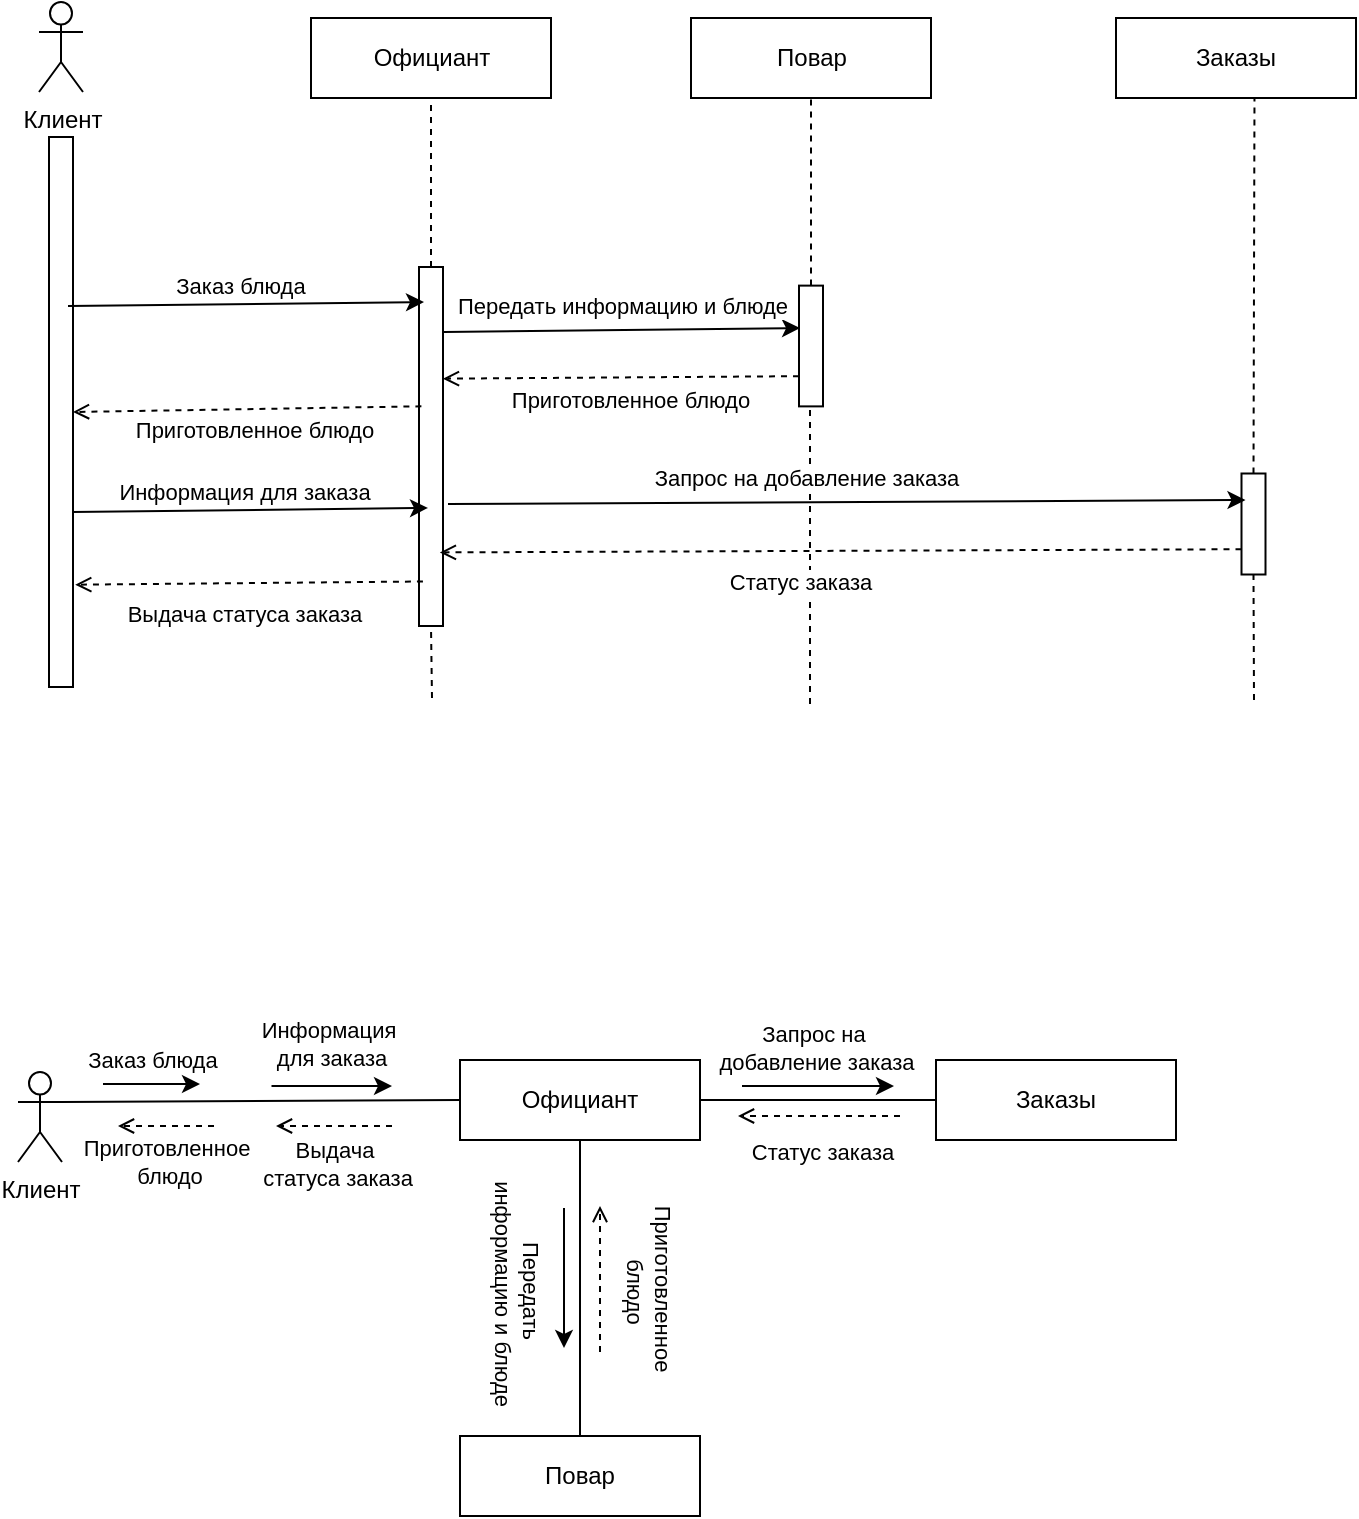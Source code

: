 <mxfile version="24.0.7" type="github">
  <diagram name="Страница — 1" id="fj6lrmXVxRB_4Peb10d_">
    <mxGraphModel dx="1392" dy="506" grid="0" gridSize="10" guides="1" tooltips="1" connect="1" arrows="1" fold="1" page="0" pageScale="1" pageWidth="827" pageHeight="1169" math="0" shadow="0">
      <root>
        <mxCell id="0" />
        <mxCell id="1" parent="0" />
        <mxCell id="rCWNc3j6BpbmJCndLFvj-28" value="" style="endArrow=none;dashed=1;html=1;rounded=0;entryX=0.5;entryY=1;entryDx=0;entryDy=0;" parent="1" edge="1">
          <mxGeometry width="50" height="50" relative="1" as="geometry">
            <mxPoint x="318" y="432" as="sourcePoint" />
            <mxPoint x="318" y="280" as="targetPoint" />
          </mxGeometry>
        </mxCell>
        <mxCell id="rCWNc3j6BpbmJCndLFvj-1" value="Официант" style="rounded=0;whiteSpace=wrap;html=1;" parent="1" vertex="1">
          <mxGeometry x="68.5" y="89" width="120" height="40" as="geometry" />
        </mxCell>
        <mxCell id="rCWNc3j6BpbmJCndLFvj-2" value="Клиент" style="shape=umlActor;verticalLabelPosition=bottom;verticalAlign=top;html=1;outlineConnect=0;" parent="1" vertex="1">
          <mxGeometry x="-67.5" y="81" width="22" height="45" as="geometry" />
        </mxCell>
        <mxCell id="rCWNc3j6BpbmJCndLFvj-5" value="" style="rounded=0;whiteSpace=wrap;html=1;rotation=90;" parent="1" vertex="1">
          <mxGeometry x="-194" y="280" width="275" height="12" as="geometry" />
        </mxCell>
        <mxCell id="rCWNc3j6BpbmJCndLFvj-8" value="" style="rounded=0;whiteSpace=wrap;html=1;rotation=90;" parent="1" vertex="1">
          <mxGeometry x="38.75" y="297.25" width="179.5" height="12" as="geometry" />
        </mxCell>
        <mxCell id="rCWNc3j6BpbmJCndLFvj-9" value="Повар" style="rounded=0;whiteSpace=wrap;html=1;" parent="1" vertex="1">
          <mxGeometry x="258.5" y="89" width="120" height="40" as="geometry" />
        </mxCell>
        <mxCell id="rCWNc3j6BpbmJCndLFvj-10" value="" style="rounded=0;whiteSpace=wrap;html=1;rotation=90;" parent="1" vertex="1">
          <mxGeometry x="288.31" y="247" width="60.38" height="12" as="geometry" />
        </mxCell>
        <mxCell id="rCWNc3j6BpbmJCndLFvj-11" value="" style="endArrow=classic;html=1;rounded=0;" parent="1" edge="1">
          <mxGeometry width="50" height="50" relative="1" as="geometry">
            <mxPoint x="-53" y="233.03" as="sourcePoint" />
            <mxPoint x="125" y="231" as="targetPoint" />
          </mxGeometry>
        </mxCell>
        <mxCell id="rCWNc3j6BpbmJCndLFvj-12" value="Заказ блюда" style="edgeLabel;html=1;align=center;verticalAlign=middle;resizable=0;points=[];" parent="rCWNc3j6BpbmJCndLFvj-11" vertex="1" connectable="0">
          <mxGeometry x="0.105" relative="1" as="geometry">
            <mxPoint x="-13" y="-9" as="offset" />
          </mxGeometry>
        </mxCell>
        <mxCell id="rCWNc3j6BpbmJCndLFvj-13" value="" style="endArrow=classic;html=1;rounded=0;" parent="1" edge="1">
          <mxGeometry width="50" height="50" relative="1" as="geometry">
            <mxPoint x="135" y="246.03" as="sourcePoint" />
            <mxPoint x="313" y="244" as="targetPoint" />
          </mxGeometry>
        </mxCell>
        <mxCell id="rCWNc3j6BpbmJCndLFvj-14" value="Передать информацию и блюде" style="edgeLabel;html=1;align=center;verticalAlign=middle;resizable=0;points=[];" parent="rCWNc3j6BpbmJCndLFvj-13" vertex="1" connectable="0">
          <mxGeometry x="0.105" relative="1" as="geometry">
            <mxPoint x="-10" y="-12" as="offset" />
          </mxGeometry>
        </mxCell>
        <mxCell id="rCWNc3j6BpbmJCndLFvj-16" value="" style="endArrow=none;dashed=1;html=1;rounded=0;exitX=0;exitY=0.5;exitDx=0;exitDy=0;entryX=0.5;entryY=1;entryDx=0;entryDy=0;" parent="1" target="rCWNc3j6BpbmJCndLFvj-1" edge="1">
          <mxGeometry width="50" height="50" relative="1" as="geometry">
            <mxPoint x="128.5" y="213.5" as="sourcePoint" />
            <mxPoint x="135" y="155" as="targetPoint" />
          </mxGeometry>
        </mxCell>
        <mxCell id="rCWNc3j6BpbmJCndLFvj-17" value="" style="endArrow=none;dashed=1;html=1;rounded=0;exitX=0;exitY=0.5;exitDx=0;exitDy=0;entryX=0.5;entryY=1;entryDx=0;entryDy=0;" parent="1" source="rCWNc3j6BpbmJCndLFvj-10" target="rCWNc3j6BpbmJCndLFvj-9" edge="1">
          <mxGeometry width="50" height="50" relative="1" as="geometry">
            <mxPoint x="318" y="206.5" as="sourcePoint" />
            <mxPoint x="331" y="146" as="targetPoint" />
          </mxGeometry>
        </mxCell>
        <mxCell id="rCWNc3j6BpbmJCndLFvj-18" value="Заказы" style="rounded=0;whiteSpace=wrap;html=1;" parent="1" vertex="1">
          <mxGeometry x="471" y="89" width="120" height="40" as="geometry" />
        </mxCell>
        <mxCell id="rCWNc3j6BpbmJCndLFvj-19" value="" style="rounded=0;whiteSpace=wrap;html=1;rotation=90;" parent="1" vertex="1">
          <mxGeometry x="514.5" y="336" width="50.5" height="12" as="geometry" />
        </mxCell>
        <mxCell id="rCWNc3j6BpbmJCndLFvj-20" value="" style="endArrow=none;dashed=1;html=1;rounded=0;exitX=0;exitY=0.5;exitDx=0;exitDy=0;entryX=0.577;entryY=1;entryDx=0;entryDy=0;entryPerimeter=0;" parent="1" source="rCWNc3j6BpbmJCndLFvj-19" target="rCWNc3j6BpbmJCndLFvj-18" edge="1">
          <mxGeometry width="50" height="50" relative="1" as="geometry">
            <mxPoint x="539.25" y="236.5" as="sourcePoint" />
            <mxPoint x="540.25" y="159" as="targetPoint" />
          </mxGeometry>
        </mxCell>
        <mxCell id="rCWNc3j6BpbmJCndLFvj-21" value="" style="endArrow=classic;html=1;rounded=0;entryX=0.5;entryY=1;entryDx=0;entryDy=0;" parent="1" edge="1">
          <mxGeometry width="50" height="50" relative="1" as="geometry">
            <mxPoint x="137" y="332" as="sourcePoint" />
            <mxPoint x="535.75" y="330" as="targetPoint" />
          </mxGeometry>
        </mxCell>
        <mxCell id="rCWNc3j6BpbmJCndLFvj-22" value="Запрос на добавление заказа" style="edgeLabel;html=1;align=center;verticalAlign=middle;resizable=0;points=[];" parent="rCWNc3j6BpbmJCndLFvj-21" vertex="1" connectable="0">
          <mxGeometry x="0.105" relative="1" as="geometry">
            <mxPoint x="-42" y="-12" as="offset" />
          </mxGeometry>
        </mxCell>
        <mxCell id="rCWNc3j6BpbmJCndLFvj-26" style="rounded=0;orthogonalLoop=1;jettySize=auto;html=1;entryX=0.795;entryY=0.131;entryDx=0;entryDy=0;entryPerimeter=0;dashed=1;endArrow=open;endFill=0;exitX=0.75;exitY=1;exitDx=0;exitDy=0;" parent="1" source="rCWNc3j6BpbmJCndLFvj-19" target="rCWNc3j6BpbmJCndLFvj-8" edge="1">
          <mxGeometry relative="1" as="geometry" />
        </mxCell>
        <mxCell id="rCWNc3j6BpbmJCndLFvj-27" value="Статус заказа" style="edgeLabel;html=1;align=center;verticalAlign=middle;resizable=0;points=[];" parent="rCWNc3j6BpbmJCndLFvj-26" vertex="1" connectable="0">
          <mxGeometry x="-0.33" y="1" relative="1" as="geometry">
            <mxPoint x="-87" y="15" as="offset" />
          </mxGeometry>
        </mxCell>
        <mxCell id="rCWNc3j6BpbmJCndLFvj-30" style="rounded=0;orthogonalLoop=1;jettySize=auto;html=1;entryX=0.814;entryY=-0.093;entryDx=0;entryDy=0;entryPerimeter=0;dashed=1;endArrow=open;endFill=0;exitX=0.876;exitY=0.836;exitDx=0;exitDy=0;exitPerimeter=0;" parent="1" source="rCWNc3j6BpbmJCndLFvj-8" target="rCWNc3j6BpbmJCndLFvj-5" edge="1">
          <mxGeometry relative="1" as="geometry">
            <mxPoint x="84" y="360" as="sourcePoint" />
            <mxPoint x="-57" y="362" as="targetPoint" />
          </mxGeometry>
        </mxCell>
        <mxCell id="rCWNc3j6BpbmJCndLFvj-31" value="Выдача статуса заказа" style="edgeLabel;html=1;align=center;verticalAlign=middle;resizable=0;points=[];" parent="rCWNc3j6BpbmJCndLFvj-30" vertex="1" connectable="0">
          <mxGeometry x="-0.33" y="1" relative="1" as="geometry">
            <mxPoint x="-32" y="14" as="offset" />
          </mxGeometry>
        </mxCell>
        <mxCell id="rCWNc3j6BpbmJCndLFvj-32" value="" style="endArrow=none;dashed=1;html=1;rounded=0;entryX=1;entryY=0.5;entryDx=0;entryDy=0;" parent="1" target="rCWNc3j6BpbmJCndLFvj-19" edge="1">
          <mxGeometry width="50" height="50" relative="1" as="geometry">
            <mxPoint x="540" y="430" as="sourcePoint" />
            <mxPoint x="539.25" y="373" as="targetPoint" />
          </mxGeometry>
        </mxCell>
        <mxCell id="rCWNc3j6BpbmJCndLFvj-33" value="" style="endArrow=none;dashed=1;html=1;rounded=0;entryX=1;entryY=0.5;entryDx=0;entryDy=0;" parent="1" target="rCWNc3j6BpbmJCndLFvj-8" edge="1">
          <mxGeometry width="50" height="50" relative="1" as="geometry">
            <mxPoint x="129" y="429" as="sourcePoint" />
            <mxPoint x="130" y="406" as="targetPoint" />
          </mxGeometry>
        </mxCell>
        <mxCell id="rCWNc3j6BpbmJCndLFvj-34" style="rounded=0;orthogonalLoop=1;jettySize=auto;html=1;dashed=1;endArrow=open;endFill=0;exitX=0.75;exitY=1;exitDx=0;exitDy=0;entryX=0.311;entryY=0.003;entryDx=0;entryDy=0;entryPerimeter=0;" parent="1" source="rCWNc3j6BpbmJCndLFvj-10" target="rCWNc3j6BpbmJCndLFvj-8" edge="1">
          <mxGeometry relative="1" as="geometry">
            <mxPoint x="294" y="265" as="sourcePoint" />
            <mxPoint x="159" y="273" as="targetPoint" />
          </mxGeometry>
        </mxCell>
        <mxCell id="rCWNc3j6BpbmJCndLFvj-35" value="Приготовленное блюдо" style="edgeLabel;html=1;align=center;verticalAlign=middle;resizable=0;points=[];" parent="rCWNc3j6BpbmJCndLFvj-34" vertex="1" connectable="0">
          <mxGeometry x="-0.33" y="1" relative="1" as="geometry">
            <mxPoint x="-25" y="10" as="offset" />
          </mxGeometry>
        </mxCell>
        <mxCell id="rCWNc3j6BpbmJCndLFvj-36" style="rounded=0;orthogonalLoop=1;jettySize=auto;html=1;dashed=1;endArrow=open;endFill=0;exitX=0.388;exitY=0.9;exitDx=0;exitDy=0;exitPerimeter=0;entryX=0.5;entryY=0;entryDx=0;entryDy=0;" parent="1" source="rCWNc3j6BpbmJCndLFvj-8" target="rCWNc3j6BpbmJCndLFvj-5" edge="1">
          <mxGeometry relative="1" as="geometry">
            <mxPoint x="117" y="283" as="sourcePoint" />
            <mxPoint x="-35" y="284" as="targetPoint" />
          </mxGeometry>
        </mxCell>
        <mxCell id="rCWNc3j6BpbmJCndLFvj-37" value="Приготовленное блюдо" style="edgeLabel;html=1;align=center;verticalAlign=middle;resizable=0;points=[];" parent="rCWNc3j6BpbmJCndLFvj-36" vertex="1" connectable="0">
          <mxGeometry x="-0.33" y="1" relative="1" as="geometry">
            <mxPoint x="-25" y="10" as="offset" />
          </mxGeometry>
        </mxCell>
        <mxCell id="PiyPGpalVlDWMUJuXc9D-3" style="rounded=0;orthogonalLoop=1;jettySize=auto;html=1;exitX=1;exitY=0.333;exitDx=0;exitDy=0;exitPerimeter=0;entryX=0;entryY=0.5;entryDx=0;entryDy=0;endArrow=none;endFill=0;" edge="1" parent="1" source="PiyPGpalVlDWMUJuXc9D-1" target="PiyPGpalVlDWMUJuXc9D-2">
          <mxGeometry relative="1" as="geometry" />
        </mxCell>
        <mxCell id="PiyPGpalVlDWMUJuXc9D-1" value="Клиент" style="shape=umlActor;verticalLabelPosition=bottom;verticalAlign=top;html=1;outlineConnect=0;" vertex="1" parent="1">
          <mxGeometry x="-78" y="616" width="22" height="45" as="geometry" />
        </mxCell>
        <mxCell id="PiyPGpalVlDWMUJuXc9D-15" style="rounded=0;orthogonalLoop=1;jettySize=auto;html=1;endArrow=none;endFill=0;entryX=0.5;entryY=0;entryDx=0;entryDy=0;exitX=0.5;exitY=1;exitDx=0;exitDy=0;" edge="1" parent="1" source="PiyPGpalVlDWMUJuXc9D-2" target="PiyPGpalVlDWMUJuXc9D-14">
          <mxGeometry relative="1" as="geometry" />
        </mxCell>
        <mxCell id="PiyPGpalVlDWMUJuXc9D-18" style="rounded=0;orthogonalLoop=1;jettySize=auto;html=1;exitX=1;exitY=0.5;exitDx=0;exitDy=0;endArrow=none;endFill=0;" edge="1" parent="1" source="PiyPGpalVlDWMUJuXc9D-2" target="PiyPGpalVlDWMUJuXc9D-16">
          <mxGeometry relative="1" as="geometry" />
        </mxCell>
        <mxCell id="PiyPGpalVlDWMUJuXc9D-2" value="Официант" style="rounded=0;whiteSpace=wrap;html=1;" vertex="1" parent="1">
          <mxGeometry x="143" y="610" width="120" height="40" as="geometry" />
        </mxCell>
        <mxCell id="PiyPGpalVlDWMUJuXc9D-4" value="" style="endArrow=classic;html=1;rounded=0;" edge="1" parent="1">
          <mxGeometry width="50" height="50" relative="1" as="geometry">
            <mxPoint x="-35.5" y="622.03" as="sourcePoint" />
            <mxPoint x="13" y="622" as="targetPoint" />
          </mxGeometry>
        </mxCell>
        <mxCell id="PiyPGpalVlDWMUJuXc9D-5" value="Заказ блюда" style="edgeLabel;html=1;align=center;verticalAlign=middle;resizable=0;points=[];" vertex="1" connectable="0" parent="PiyPGpalVlDWMUJuXc9D-4">
          <mxGeometry x="0.105" relative="1" as="geometry">
            <mxPoint x="-3" y="-12" as="offset" />
          </mxGeometry>
        </mxCell>
        <mxCell id="PiyPGpalVlDWMUJuXc9D-6" value="" style="endArrow=classic;html=1;rounded=0;" edge="1" parent="1">
          <mxGeometry width="50" height="50" relative="1" as="geometry">
            <mxPoint x="-51" y="336" as="sourcePoint" />
            <mxPoint x="127" y="333.97" as="targetPoint" />
          </mxGeometry>
        </mxCell>
        <mxCell id="PiyPGpalVlDWMUJuXc9D-7" value="Информация для заказа" style="edgeLabel;html=1;align=center;verticalAlign=middle;resizable=0;points=[];" vertex="1" connectable="0" parent="PiyPGpalVlDWMUJuXc9D-6">
          <mxGeometry x="0.105" relative="1" as="geometry">
            <mxPoint x="-13" y="-9" as="offset" />
          </mxGeometry>
        </mxCell>
        <mxCell id="PiyPGpalVlDWMUJuXc9D-8" value="" style="endArrow=classic;html=1;rounded=0;" edge="1" parent="1">
          <mxGeometry width="50" height="50" relative="1" as="geometry">
            <mxPoint x="48.75" y="623.03" as="sourcePoint" />
            <mxPoint x="109" y="623" as="targetPoint" />
          </mxGeometry>
        </mxCell>
        <mxCell id="PiyPGpalVlDWMUJuXc9D-9" value="Информация&lt;div&gt;&amp;nbsp;для заказа&lt;/div&gt;" style="edgeLabel;html=1;align=center;verticalAlign=middle;resizable=0;points=[];" vertex="1" connectable="0" parent="PiyPGpalVlDWMUJuXc9D-8">
          <mxGeometry x="0.105" relative="1" as="geometry">
            <mxPoint x="-5" y="-21" as="offset" />
          </mxGeometry>
        </mxCell>
        <mxCell id="PiyPGpalVlDWMUJuXc9D-10" style="rounded=0;orthogonalLoop=1;jettySize=auto;html=1;dashed=1;endArrow=open;endFill=0;entryX=0.5;entryY=0;entryDx=0;entryDy=0;" edge="1" parent="1">
          <mxGeometry relative="1" as="geometry">
            <mxPoint x="20" y="643" as="sourcePoint" />
            <mxPoint x="-28" y="643" as="targetPoint" />
          </mxGeometry>
        </mxCell>
        <mxCell id="PiyPGpalVlDWMUJuXc9D-11" value="Приготовленное&lt;div&gt;&amp;nbsp;блюдо&lt;/div&gt;" style="edgeLabel;html=1;align=center;verticalAlign=middle;resizable=0;points=[];" vertex="1" connectable="0" parent="PiyPGpalVlDWMUJuXc9D-10">
          <mxGeometry x="-0.33" y="1" relative="1" as="geometry">
            <mxPoint x="-8" y="17" as="offset" />
          </mxGeometry>
        </mxCell>
        <mxCell id="PiyPGpalVlDWMUJuXc9D-12" style="rounded=0;orthogonalLoop=1;jettySize=auto;html=1;entryX=0.814;entryY=-0.093;entryDx=0;entryDy=0;entryPerimeter=0;dashed=1;endArrow=open;endFill=0;" edge="1" parent="1">
          <mxGeometry relative="1" as="geometry">
            <mxPoint x="109" y="643" as="sourcePoint" />
            <mxPoint x="51" y="643" as="targetPoint" />
          </mxGeometry>
        </mxCell>
        <mxCell id="PiyPGpalVlDWMUJuXc9D-13" value="Выдача&lt;div&gt;&amp;nbsp;статуса заказа&lt;/div&gt;" style="edgeLabel;html=1;align=center;verticalAlign=middle;resizable=0;points=[];" vertex="1" connectable="0" parent="PiyPGpalVlDWMUJuXc9D-12">
          <mxGeometry x="-0.33" y="1" relative="1" as="geometry">
            <mxPoint x="-10" y="18" as="offset" />
          </mxGeometry>
        </mxCell>
        <mxCell id="PiyPGpalVlDWMUJuXc9D-14" value="Повар" style="rounded=0;whiteSpace=wrap;html=1;" vertex="1" parent="1">
          <mxGeometry x="143" y="798" width="120" height="40" as="geometry" />
        </mxCell>
        <mxCell id="PiyPGpalVlDWMUJuXc9D-16" value="Заказы" style="rounded=0;whiteSpace=wrap;html=1;" vertex="1" parent="1">
          <mxGeometry x="381" y="610" width="120" height="40" as="geometry" />
        </mxCell>
        <mxCell id="PiyPGpalVlDWMUJuXc9D-20" value="" style="endArrow=classic;html=1;rounded=0;" edge="1" parent="1">
          <mxGeometry width="50" height="50" relative="1" as="geometry">
            <mxPoint x="195" y="684" as="sourcePoint" />
            <mxPoint x="195" y="753.97" as="targetPoint" />
          </mxGeometry>
        </mxCell>
        <mxCell id="PiyPGpalVlDWMUJuXc9D-21" value="Передать&lt;div&gt;&amp;nbsp;информацию и блюде&lt;/div&gt;" style="edgeLabel;html=1;align=center;verticalAlign=middle;resizable=0;points=[];rotation=90;" vertex="1" connectable="0" parent="PiyPGpalVlDWMUJuXc9D-20">
          <mxGeometry x="0.105" relative="1" as="geometry">
            <mxPoint x="-23" y="2" as="offset" />
          </mxGeometry>
        </mxCell>
        <mxCell id="PiyPGpalVlDWMUJuXc9D-22" style="rounded=0;orthogonalLoop=1;jettySize=auto;html=1;dashed=1;endArrow=open;endFill=0;exitX=0.75;exitY=1;exitDx=0;exitDy=0;" edge="1" parent="1">
          <mxGeometry relative="1" as="geometry">
            <mxPoint x="213" y="756" as="sourcePoint" />
            <mxPoint x="213" y="683" as="targetPoint" />
          </mxGeometry>
        </mxCell>
        <mxCell id="PiyPGpalVlDWMUJuXc9D-23" value="Приготовленное&lt;div&gt;&amp;nbsp;блюдо&lt;/div&gt;" style="edgeLabel;html=1;align=center;verticalAlign=middle;resizable=0;points=[];rotation=90;" vertex="1" connectable="0" parent="PiyPGpalVlDWMUJuXc9D-22">
          <mxGeometry x="-0.33" y="1" relative="1" as="geometry">
            <mxPoint x="26" y="-8" as="offset" />
          </mxGeometry>
        </mxCell>
        <mxCell id="PiyPGpalVlDWMUJuXc9D-24" value="" style="endArrow=classic;html=1;rounded=0;" edge="1" parent="1">
          <mxGeometry width="50" height="50" relative="1" as="geometry">
            <mxPoint x="284" y="623" as="sourcePoint" />
            <mxPoint x="360" y="623" as="targetPoint" />
          </mxGeometry>
        </mxCell>
        <mxCell id="PiyPGpalVlDWMUJuXc9D-25" value="Запрос на&amp;nbsp;&lt;div&gt;добавление заказа&lt;/div&gt;" style="edgeLabel;html=1;align=center;verticalAlign=middle;resizable=0;points=[];" vertex="1" connectable="0" parent="PiyPGpalVlDWMUJuXc9D-24">
          <mxGeometry x="0.105" relative="1" as="geometry">
            <mxPoint x="-5" y="-19" as="offset" />
          </mxGeometry>
        </mxCell>
        <mxCell id="PiyPGpalVlDWMUJuXc9D-26" style="rounded=0;orthogonalLoop=1;jettySize=auto;html=1;entryX=0.795;entryY=0.131;entryDx=0;entryDy=0;entryPerimeter=0;dashed=1;endArrow=open;endFill=0;" edge="1" parent="1">
          <mxGeometry relative="1" as="geometry">
            <mxPoint x="363" y="638" as="sourcePoint" />
            <mxPoint x="282" y="638" as="targetPoint" />
          </mxGeometry>
        </mxCell>
        <mxCell id="PiyPGpalVlDWMUJuXc9D-27" value="Статус заказа" style="edgeLabel;html=1;align=center;verticalAlign=middle;resizable=0;points=[];" vertex="1" connectable="0" parent="PiyPGpalVlDWMUJuXc9D-26">
          <mxGeometry x="-0.33" y="1" relative="1" as="geometry">
            <mxPoint x="-12" y="17" as="offset" />
          </mxGeometry>
        </mxCell>
      </root>
    </mxGraphModel>
  </diagram>
</mxfile>
